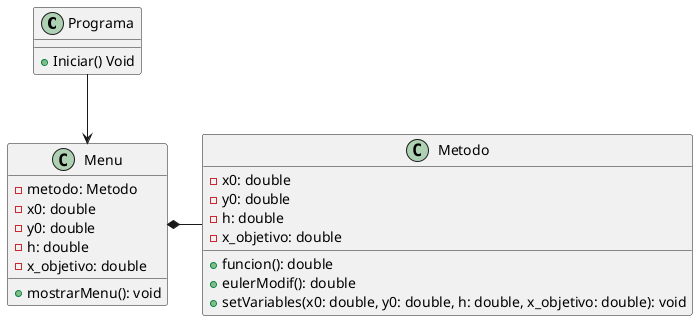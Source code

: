 @startuml Diseño
class Programa


Menu *- Metodo 
Programa --> Menu 

Programa : +Iniciar() Void
Menu : -metodo: Metodo
Menu : -x0: double
Menu : -y0: double
Menu : -h: double
Menu : -x_objetivo: double
Menu : +mostrarMenu(): void


Metodo : -x0: double
Metodo : -y0: double
Metodo : -h: double
Metodo : -x_objetivo: double
Metodo : +funcion(): double
Metodo : +eulerModif(): double
Metodo : +setVariables(x0: double, y0: double, h: double, x_objetivo: double): void


@enduml
